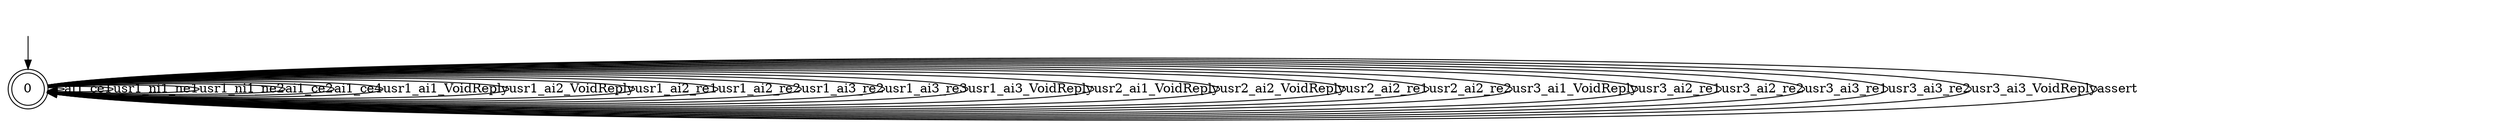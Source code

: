 digraph T5 {
0 [label="0", shape=doublecircle];
0 -> 0  [label="ai1_ce1"];
0 -> 0  [label="usr1_ni1_ne1"];
0 -> 0  [label="usr1_ni1_ne2"];
0 -> 0  [label="ai1_ce2"];
0 -> 0  [label="ai1_ce4"];
0 -> 0  [label="usr1_ai1_VoidReply"];
0 -> 0  [label="usr1_ai2_VoidReply"];
0 -> 0  [label="usr1_ai2_re1"];
0 -> 0  [label="usr1_ai2_re2"];
0 -> 0  [label="usr1_ai3_re2"];
0 -> 0  [label="usr1_ai3_re3"];
0 -> 0  [label="usr1_ai3_VoidReply"];
0 -> 0  [label="usr2_ai1_VoidReply"];
0 -> 0  [label="usr2_ai2_VoidReply"];
0 -> 0  [label="usr2_ai2_re1"];
0 -> 0  [label="usr2_ai2_re2"];
0 -> 0  [label="usr3_ai1_VoidReply"];
0 -> 0  [label="usr3_ai2_re1"];
0 -> 0  [label="usr3_ai2_re2"];
0 -> 0  [label="usr3_ai3_re1"];
0 -> 0  [label="usr3_ai3_re2"];
0 -> 0  [label="usr3_ai3_VoidReply"];
0 -> 0  [label="assert"];
__start0 [label="", shape=none];
__start0 -> 0  [label=""];
}
